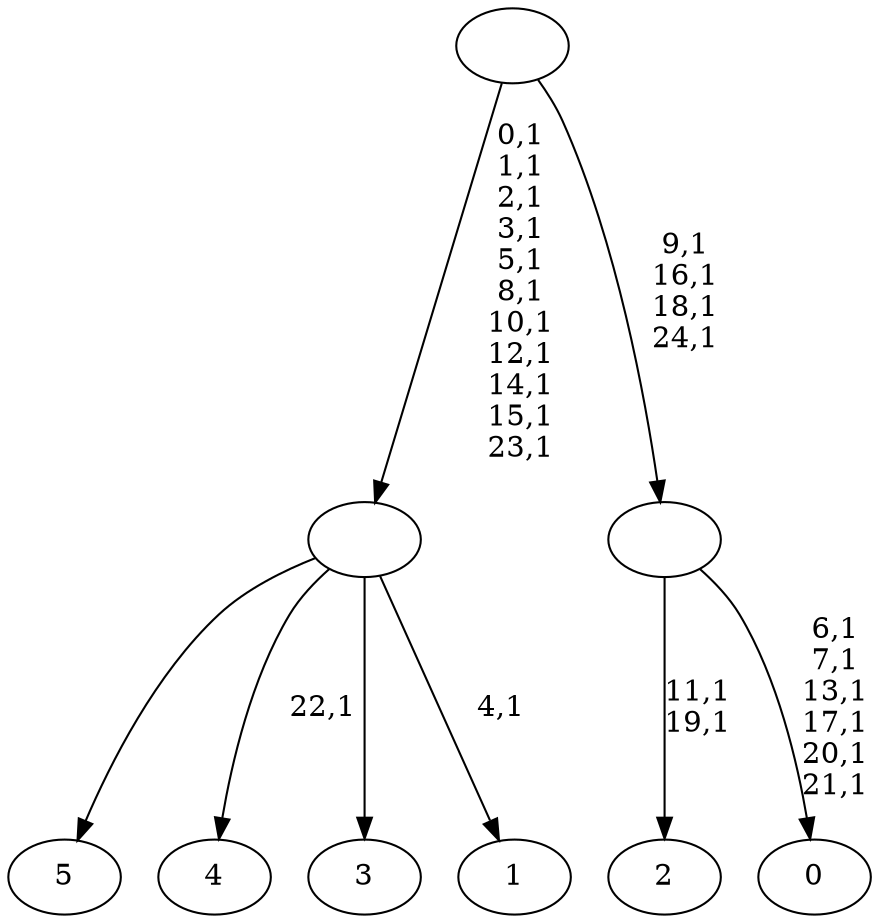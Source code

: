 digraph T {
	31 [label="5"]
	30 [label="4"]
	28 [label="3"]
	27 [label="2"]
	24 [label="1"]
	22 [label=""]
	11 [label="0"]
	4 [label=""]
	0 [label=""]
	22 -> 24 [label="4,1"]
	22 -> 30 [label="22,1"]
	22 -> 31 [label=""]
	22 -> 28 [label=""]
	4 -> 11 [label="6,1\n7,1\n13,1\n17,1\n20,1\n21,1"]
	4 -> 27 [label="11,1\n19,1"]
	0 -> 4 [label="9,1\n16,1\n18,1\n24,1"]
	0 -> 22 [label="0,1\n1,1\n2,1\n3,1\n5,1\n8,1\n10,1\n12,1\n14,1\n15,1\n23,1"]
}
